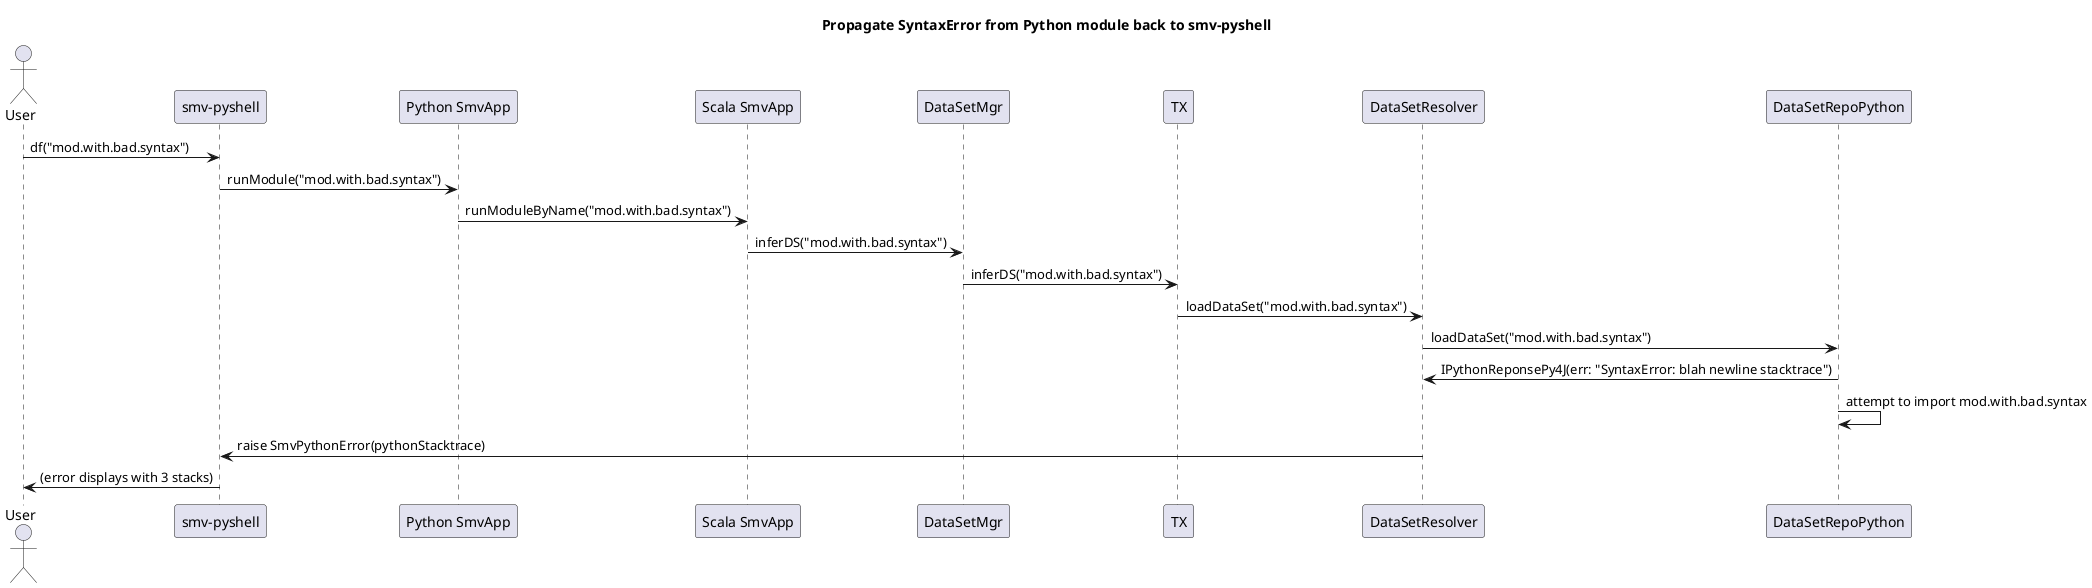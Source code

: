 @startuml
title Propagate SyntaxError from Python module back to smv-pyshell

Actor User as user
Participant "smv-pyshell" as pyshell
Participant "Python SmvApp" as pyapp
Participant "Scala SmvApp" as scApp
Participant DataSetMgr as dsm
Participant TX as tx
Participant DataSetResolver as dsr
Participant DataSetRepoPython as dsrp

user -> pyshell: df("mod.with.bad.syntax")
pyshell -> pyapp: runModule("mod.with.bad.syntax")
pyapp -> scApp: runModuleByName("mod.with.bad.syntax")
scApp -> dsm: inferDS("mod.with.bad.syntax")
dsm -> tx: inferDS("mod.with.bad.syntax")
tx -> dsr: loadDataSet("mod.with.bad.syntax")
dsr -> dsrp: loadDataSet("mod.with.bad.syntax")
dsrp -> dsr: IPythonReponsePy4J(err: "SyntaxError: blah newline stacktrace")
dsrp -> dsrp: attempt to import mod.with.bad.syntax
dsr -> pyshell: raise SmvPythonError(pythonStacktrace)
pyshell -> user: (error displays with 3 stacks)

@enduml
